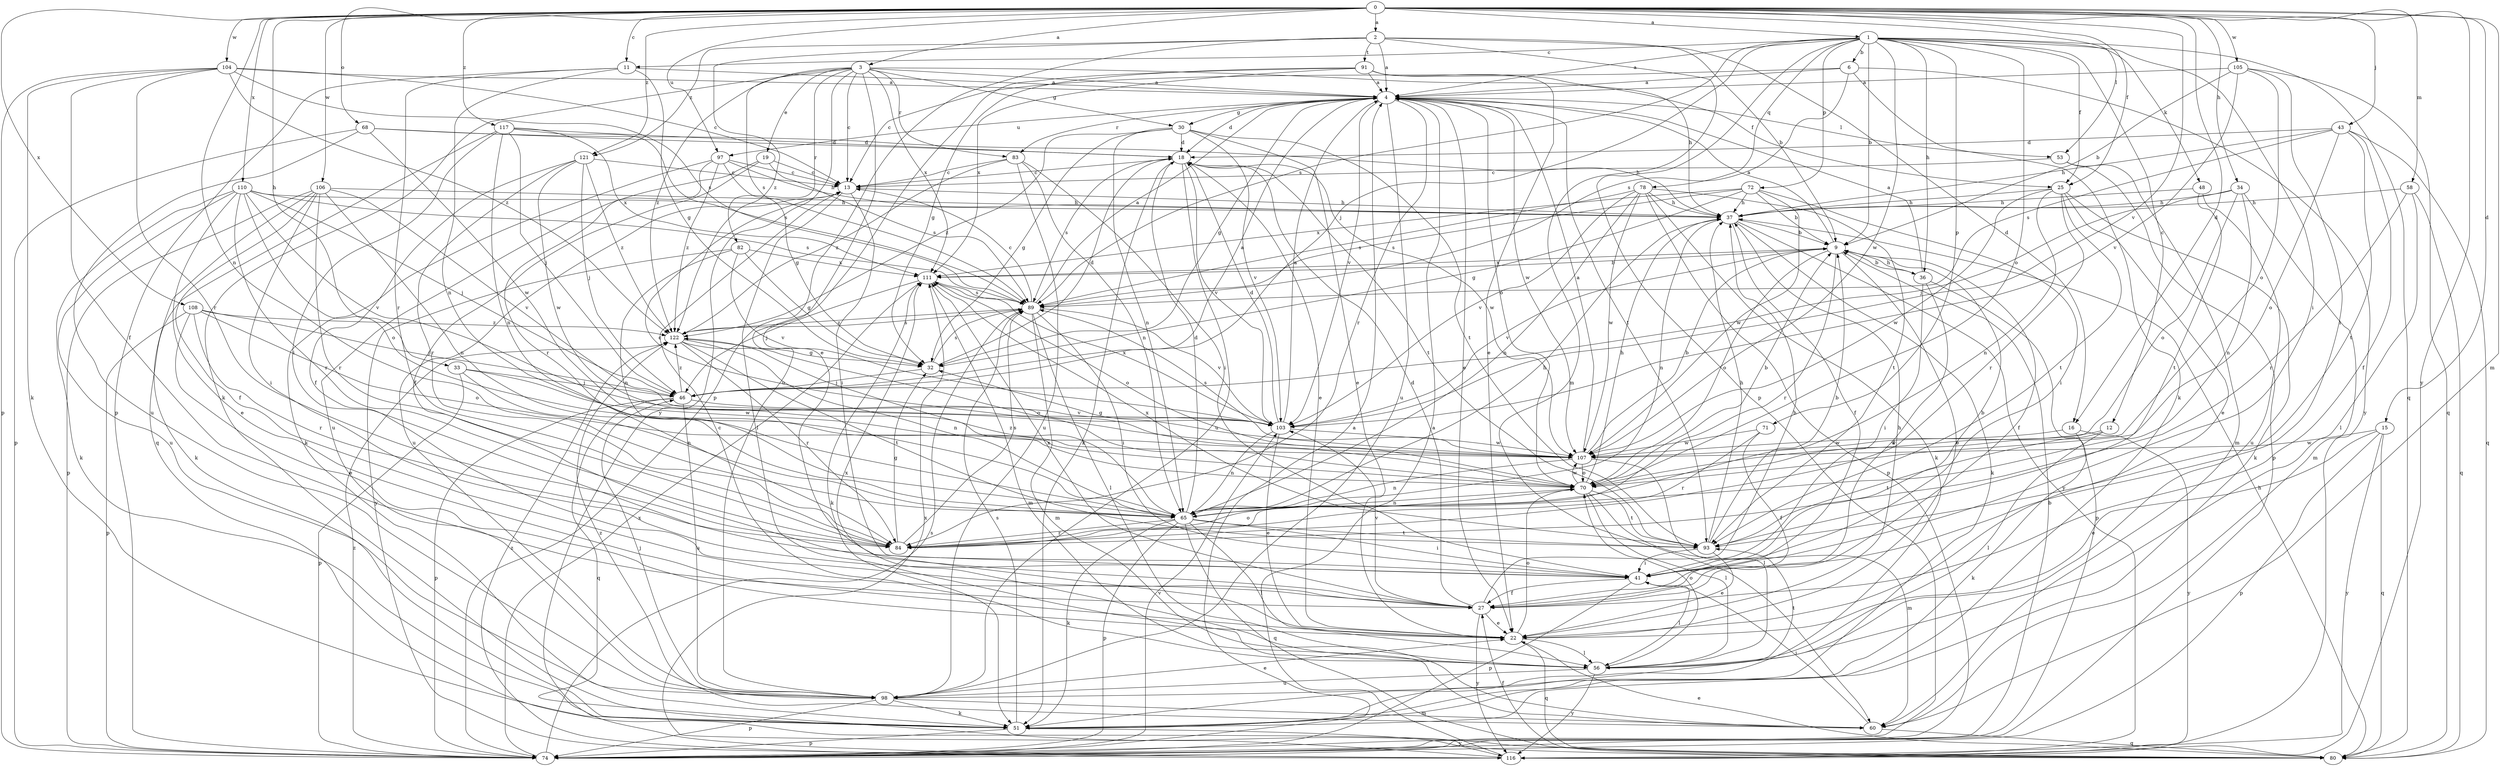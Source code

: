 strict digraph  {
0;
1;
2;
3;
4;
6;
9;
11;
12;
13;
15;
16;
18;
19;
22;
25;
27;
30;
32;
33;
34;
36;
37;
41;
43;
46;
48;
51;
53;
56;
58;
60;
65;
68;
70;
71;
72;
74;
78;
80;
82;
83;
84;
89;
91;
93;
97;
98;
103;
104;
105;
106;
107;
108;
110;
111;
116;
117;
121;
122;
0 -> 1  [label=a];
0 -> 2  [label=a];
0 -> 3  [label=a];
0 -> 11  [label=c];
0 -> 15  [label=d];
0 -> 16  [label=d];
0 -> 25  [label=f];
0 -> 33  [label=h];
0 -> 34  [label=h];
0 -> 43  [label=j];
0 -> 53  [label=l];
0 -> 58  [label=m];
0 -> 60  [label=m];
0 -> 65  [label=n];
0 -> 68  [label=o];
0 -> 97  [label=u];
0 -> 103  [label=v];
0 -> 104  [label=w];
0 -> 105  [label=w];
0 -> 106  [label=w];
0 -> 108  [label=x];
0 -> 110  [label=x];
0 -> 116  [label=y];
0 -> 117  [label=z];
0 -> 121  [label=z];
1 -> 4  [label=a];
1 -> 6  [label=b];
1 -> 9  [label=b];
1 -> 11  [label=c];
1 -> 12  [label=c];
1 -> 25  [label=f];
1 -> 36  [label=h];
1 -> 41  [label=i];
1 -> 46  [label=j];
1 -> 48  [label=k];
1 -> 70  [label=o];
1 -> 71  [label=p];
1 -> 72  [label=p];
1 -> 74  [label=p];
1 -> 78  [label=q];
1 -> 80  [label=q];
1 -> 89  [label=s];
1 -> 107  [label=w];
2 -> 4  [label=a];
2 -> 9  [label=b];
2 -> 16  [label=d];
2 -> 60  [label=m];
2 -> 74  [label=p];
2 -> 91  [label=t];
2 -> 121  [label=z];
2 -> 122  [label=z];
3 -> 4  [label=a];
3 -> 13  [label=c];
3 -> 19  [label=e];
3 -> 22  [label=e];
3 -> 25  [label=f];
3 -> 30  [label=g];
3 -> 51  [label=k];
3 -> 82  [label=r];
3 -> 83  [label=r];
3 -> 89  [label=s];
3 -> 111  [label=x];
3 -> 116  [label=y];
3 -> 122  [label=z];
4 -> 18  [label=d];
4 -> 22  [label=e];
4 -> 30  [label=g];
4 -> 32  [label=g];
4 -> 53  [label=l];
4 -> 70  [label=o];
4 -> 83  [label=r];
4 -> 84  [label=r];
4 -> 93  [label=t];
4 -> 97  [label=u];
4 -> 98  [label=u];
4 -> 103  [label=v];
4 -> 107  [label=w];
6 -> 4  [label=a];
6 -> 13  [label=c];
6 -> 51  [label=k];
6 -> 89  [label=s];
6 -> 116  [label=y];
9 -> 4  [label=a];
9 -> 22  [label=e];
9 -> 27  [label=f];
9 -> 36  [label=h];
9 -> 70  [label=o];
9 -> 84  [label=r];
9 -> 103  [label=v];
9 -> 111  [label=x];
11 -> 4  [label=a];
11 -> 32  [label=g];
11 -> 65  [label=n];
11 -> 74  [label=p];
11 -> 84  [label=r];
12 -> 56  [label=l];
12 -> 93  [label=t];
12 -> 107  [label=w];
13 -> 37  [label=h];
13 -> 41  [label=i];
13 -> 56  [label=l];
13 -> 98  [label=u];
15 -> 22  [label=e];
15 -> 74  [label=p];
15 -> 80  [label=q];
15 -> 107  [label=w];
15 -> 116  [label=y];
16 -> 51  [label=k];
16 -> 107  [label=w];
16 -> 116  [label=y];
18 -> 13  [label=c];
18 -> 22  [label=e];
18 -> 51  [label=k];
18 -> 89  [label=s];
18 -> 93  [label=t];
18 -> 98  [label=u];
18 -> 103  [label=v];
18 -> 107  [label=w];
19 -> 13  [label=c];
19 -> 27  [label=f];
19 -> 89  [label=s];
19 -> 98  [label=u];
22 -> 37  [label=h];
22 -> 56  [label=l];
22 -> 70  [label=o];
22 -> 80  [label=q];
25 -> 22  [label=e];
25 -> 37  [label=h];
25 -> 51  [label=k];
25 -> 65  [label=n];
25 -> 84  [label=r];
25 -> 93  [label=t];
25 -> 107  [label=w];
27 -> 18  [label=d];
27 -> 22  [label=e];
27 -> 37  [label=h];
27 -> 103  [label=v];
27 -> 111  [label=x];
27 -> 116  [label=y];
30 -> 18  [label=d];
30 -> 22  [label=e];
30 -> 32  [label=g];
30 -> 65  [label=n];
30 -> 93  [label=t];
30 -> 103  [label=v];
30 -> 122  [label=z];
32 -> 18  [label=d];
32 -> 46  [label=j];
32 -> 89  [label=s];
33 -> 46  [label=j];
33 -> 65  [label=n];
33 -> 74  [label=p];
33 -> 107  [label=w];
34 -> 37  [label=h];
34 -> 46  [label=j];
34 -> 60  [label=m];
34 -> 65  [label=n];
34 -> 70  [label=o];
36 -> 4  [label=a];
36 -> 9  [label=b];
36 -> 27  [label=f];
36 -> 41  [label=i];
36 -> 74  [label=p];
37 -> 9  [label=b];
37 -> 27  [label=f];
37 -> 51  [label=k];
37 -> 65  [label=n];
37 -> 116  [label=y];
41 -> 9  [label=b];
41 -> 27  [label=f];
41 -> 56  [label=l];
41 -> 74  [label=p];
43 -> 18  [label=d];
43 -> 27  [label=f];
43 -> 37  [label=h];
43 -> 70  [label=o];
43 -> 80  [label=q];
43 -> 89  [label=s];
43 -> 93  [label=t];
46 -> 4  [label=a];
46 -> 74  [label=p];
46 -> 80  [label=q];
46 -> 98  [label=u];
46 -> 103  [label=v];
46 -> 122  [label=z];
48 -> 37  [label=h];
48 -> 93  [label=t];
48 -> 98  [label=u];
51 -> 74  [label=p];
51 -> 89  [label=s];
51 -> 116  [label=y];
53 -> 13  [label=c];
53 -> 60  [label=m];
53 -> 74  [label=p];
56 -> 13  [label=c];
56 -> 70  [label=o];
56 -> 93  [label=t];
56 -> 98  [label=u];
56 -> 111  [label=x];
56 -> 116  [label=y];
58 -> 37  [label=h];
58 -> 56  [label=l];
58 -> 80  [label=q];
58 -> 84  [label=r];
60 -> 41  [label=i];
60 -> 80  [label=q];
60 -> 122  [label=z];
65 -> 18  [label=d];
65 -> 37  [label=h];
65 -> 41  [label=i];
65 -> 51  [label=k];
65 -> 56  [label=l];
65 -> 74  [label=p];
65 -> 80  [label=q];
65 -> 84  [label=r];
65 -> 93  [label=t];
65 -> 122  [label=z];
68 -> 18  [label=d];
68 -> 37  [label=h];
68 -> 74  [label=p];
68 -> 98  [label=u];
68 -> 107  [label=w];
70 -> 9  [label=b];
70 -> 13  [label=c];
70 -> 37  [label=h];
70 -> 56  [label=l];
70 -> 60  [label=m];
70 -> 65  [label=n];
70 -> 93  [label=t];
70 -> 107  [label=w];
71 -> 27  [label=f];
71 -> 84  [label=r];
71 -> 107  [label=w];
72 -> 9  [label=b];
72 -> 32  [label=g];
72 -> 37  [label=h];
72 -> 41  [label=i];
72 -> 89  [label=s];
72 -> 107  [label=w];
72 -> 111  [label=x];
74 -> 4  [label=a];
74 -> 9  [label=b];
74 -> 89  [label=s];
74 -> 103  [label=v];
74 -> 111  [label=x];
74 -> 122  [label=z];
78 -> 37  [label=h];
78 -> 51  [label=k];
78 -> 65  [label=n];
78 -> 74  [label=p];
78 -> 89  [label=s];
78 -> 93  [label=t];
78 -> 103  [label=v];
78 -> 107  [label=w];
80 -> 22  [label=e];
80 -> 27  [label=f];
80 -> 37  [label=h];
82 -> 32  [label=g];
82 -> 65  [label=n];
82 -> 103  [label=v];
82 -> 111  [label=x];
82 -> 116  [label=y];
83 -> 13  [label=c];
83 -> 41  [label=i];
83 -> 65  [label=n];
83 -> 98  [label=u];
83 -> 122  [label=z];
84 -> 32  [label=g];
84 -> 70  [label=o];
84 -> 89  [label=s];
89 -> 4  [label=a];
89 -> 13  [label=c];
89 -> 41  [label=i];
89 -> 56  [label=l];
89 -> 60  [label=m];
89 -> 103  [label=v];
89 -> 122  [label=z];
91 -> 4  [label=a];
91 -> 22  [label=e];
91 -> 32  [label=g];
91 -> 37  [label=h];
91 -> 98  [label=u];
91 -> 111  [label=x];
93 -> 9  [label=b];
93 -> 22  [label=e];
93 -> 37  [label=h];
93 -> 41  [label=i];
93 -> 111  [label=x];
97 -> 13  [label=c];
97 -> 32  [label=g];
97 -> 37  [label=h];
97 -> 51  [label=k];
97 -> 84  [label=r];
97 -> 122  [label=z];
98 -> 22  [label=e];
98 -> 46  [label=j];
98 -> 51  [label=k];
98 -> 60  [label=m];
98 -> 74  [label=p];
103 -> 4  [label=a];
103 -> 18  [label=d];
103 -> 22  [label=e];
103 -> 65  [label=n];
103 -> 107  [label=w];
103 -> 111  [label=x];
104 -> 4  [label=a];
104 -> 13  [label=c];
104 -> 27  [label=f];
104 -> 51  [label=k];
104 -> 74  [label=p];
104 -> 84  [label=r];
104 -> 89  [label=s];
104 -> 122  [label=z];
105 -> 4  [label=a];
105 -> 9  [label=b];
105 -> 41  [label=i];
105 -> 70  [label=o];
105 -> 80  [label=q];
105 -> 103  [label=v];
106 -> 27  [label=f];
106 -> 37  [label=h];
106 -> 41  [label=i];
106 -> 51  [label=k];
106 -> 65  [label=n];
106 -> 74  [label=p];
106 -> 84  [label=r];
106 -> 103  [label=v];
107 -> 4  [label=a];
107 -> 9  [label=b];
107 -> 32  [label=g];
107 -> 56  [label=l];
107 -> 65  [label=n];
107 -> 70  [label=o];
107 -> 89  [label=s];
108 -> 22  [label=e];
108 -> 46  [label=j];
108 -> 70  [label=o];
108 -> 74  [label=p];
108 -> 84  [label=r];
108 -> 122  [label=z];
110 -> 22  [label=e];
110 -> 37  [label=h];
110 -> 46  [label=j];
110 -> 51  [label=k];
110 -> 70  [label=o];
110 -> 84  [label=r];
110 -> 89  [label=s];
110 -> 98  [label=u];
110 -> 103  [label=v];
111 -> 9  [label=b];
111 -> 46  [label=j];
111 -> 51  [label=k];
111 -> 60  [label=m];
111 -> 70  [label=o];
111 -> 89  [label=s];
116 -> 4  [label=a];
116 -> 111  [label=x];
116 -> 122  [label=z];
117 -> 18  [label=d];
117 -> 41  [label=i];
117 -> 46  [label=j];
117 -> 65  [label=n];
117 -> 80  [label=q];
117 -> 89  [label=s];
117 -> 111  [label=x];
121 -> 13  [label=c];
121 -> 27  [label=f];
121 -> 46  [label=j];
121 -> 84  [label=r];
121 -> 107  [label=w];
121 -> 122  [label=z];
122 -> 32  [label=g];
122 -> 65  [label=n];
122 -> 70  [label=o];
122 -> 84  [label=r];
122 -> 89  [label=s];
122 -> 93  [label=t];
}
